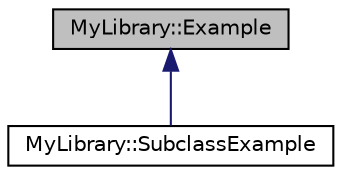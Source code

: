 digraph "MyLibrary::Example"
{
 // LATEX_PDF_SIZE
  edge [fontname="Helvetica",fontsize="10",labelfontname="Helvetica",labelfontsize="10"];
  node [fontname="Helvetica",fontsize="10",shape=record];
  Node1 [label="MyLibrary::Example",height=0.2,width=0.4,color="black", fillcolor="grey75", style="filled", fontcolor="black",tooltip=" "];
  Node1 -> Node2 [dir="back",color="midnightblue",fontsize="10",style="solid",fontname="Helvetica"];
  Node2 [label="MyLibrary::SubclassExample",height=0.2,width=0.4,color="black", fillcolor="white", style="filled",URL="$classMyLibrary_1_1SubclassExample.html",tooltip=" "];
}
